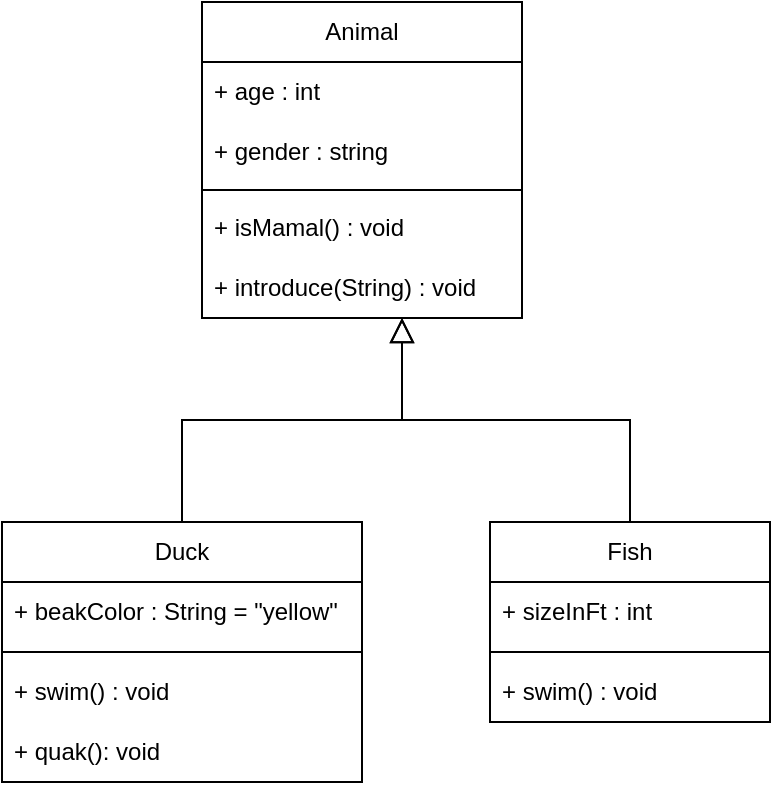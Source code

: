 <mxfile version="24.7.8">
  <diagram id="C5RBs43oDa-KdzZeNtuy" name="Page-1">
    <mxGraphModel dx="790" dy="386" grid="1" gridSize="10" guides="1" tooltips="1" connect="1" arrows="1" fold="1" page="1" pageScale="1" pageWidth="827" pageHeight="1169" math="0" shadow="0">
      <root>
        <mxCell id="WIyWlLk6GJQsqaUBKTNV-0" />
        <mxCell id="WIyWlLk6GJQsqaUBKTNV-1" parent="WIyWlLk6GJQsqaUBKTNV-0" />
        <mxCell id="zkfFHV4jXpPFQw0GAbJ--12" value="" style="endArrow=block;endSize=10;endFill=0;shadow=0;strokeWidth=1;rounded=0;curved=0;edgeStyle=elbowEdgeStyle;elbow=vertical;exitX=0.5;exitY=0;exitDx=0;exitDy=0;" parent="WIyWlLk6GJQsqaUBKTNV-1" source="JoObt6vlwn2qARQVcRx--15" edge="1">
          <mxGeometry width="160" relative="1" as="geometry">
            <mxPoint x="190" y="380" as="sourcePoint" />
            <mxPoint x="300" y="278" as="targetPoint" />
          </mxGeometry>
        </mxCell>
        <mxCell id="zkfFHV4jXpPFQw0GAbJ--16" value="" style="endArrow=block;endSize=10;endFill=0;shadow=0;strokeWidth=1;rounded=0;curved=0;edgeStyle=elbowEdgeStyle;elbow=vertical;exitX=0.5;exitY=0;exitDx=0;exitDy=0;" parent="WIyWlLk6GJQsqaUBKTNV-1" source="JoObt6vlwn2qARQVcRx--28" edge="1">
          <mxGeometry width="160" relative="1" as="geometry">
            <mxPoint x="414" y="390" as="sourcePoint" />
            <mxPoint x="300" y="278" as="targetPoint" />
          </mxGeometry>
        </mxCell>
        <mxCell id="JoObt6vlwn2qARQVcRx--2" value="Animal" style="swimlane;fontStyle=0;childLayout=stackLayout;horizontal=1;startSize=30;horizontalStack=0;resizeParent=1;resizeParentMax=0;resizeLast=0;collapsible=1;marginBottom=0;whiteSpace=wrap;html=1;" parent="WIyWlLk6GJQsqaUBKTNV-1" vertex="1">
          <mxGeometry x="200" y="120" width="160" height="158" as="geometry" />
        </mxCell>
        <mxCell id="JoObt6vlwn2qARQVcRx--3" value="+ age : int" style="text;strokeColor=none;fillColor=none;align=left;verticalAlign=middle;spacingLeft=4;spacingRight=4;overflow=hidden;points=[[0,0.5],[1,0.5]];portConstraint=eastwest;rotatable=0;whiteSpace=wrap;html=1;" parent="JoObt6vlwn2qARQVcRx--2" vertex="1">
          <mxGeometry y="30" width="160" height="30" as="geometry" />
        </mxCell>
        <mxCell id="JoObt6vlwn2qARQVcRx--4" value="+ gender : string" style="text;strokeColor=none;fillColor=none;align=left;verticalAlign=middle;spacingLeft=4;spacingRight=4;overflow=hidden;points=[[0,0.5],[1,0.5]];portConstraint=eastwest;rotatable=0;whiteSpace=wrap;html=1;" parent="JoObt6vlwn2qARQVcRx--2" vertex="1">
          <mxGeometry y="60" width="160" height="30" as="geometry" />
        </mxCell>
        <mxCell id="JoObt6vlwn2qARQVcRx--9" value="" style="line;html=1;strokeWidth=1;align=left;verticalAlign=middle;spacingTop=-1;spacingLeft=3;spacingRight=3;rotatable=0;labelPosition=right;points=[];portConstraint=eastwest;" parent="JoObt6vlwn2qARQVcRx--2" vertex="1">
          <mxGeometry y="90" width="160" height="8" as="geometry" />
        </mxCell>
        <mxCell id="JoObt6vlwn2qARQVcRx--5" value="+ isMamal() : void" style="text;strokeColor=none;fillColor=none;align=left;verticalAlign=middle;spacingLeft=4;spacingRight=4;overflow=hidden;points=[[0,0.5],[1,0.5]];portConstraint=eastwest;rotatable=0;whiteSpace=wrap;html=1;" parent="JoObt6vlwn2qARQVcRx--2" vertex="1">
          <mxGeometry y="98" width="160" height="30" as="geometry" />
        </mxCell>
        <mxCell id="JoObt6vlwn2qARQVcRx--13" value="+ introduce(String) : void" style="text;strokeColor=none;fillColor=none;align=left;verticalAlign=middle;spacingLeft=4;spacingRight=4;overflow=hidden;points=[[0,0.5],[1,0.5]];portConstraint=eastwest;rotatable=0;whiteSpace=wrap;html=1;" parent="JoObt6vlwn2qARQVcRx--2" vertex="1">
          <mxGeometry y="128" width="160" height="30" as="geometry" />
        </mxCell>
        <mxCell id="JoObt6vlwn2qARQVcRx--15" value="Duck" style="swimlane;fontStyle=0;childLayout=stackLayout;horizontal=1;startSize=30;horizontalStack=0;resizeParent=1;resizeParentMax=0;resizeLast=0;collapsible=1;marginBottom=0;whiteSpace=wrap;html=1;" parent="WIyWlLk6GJQsqaUBKTNV-1" vertex="1">
          <mxGeometry x="100" y="380" width="180" height="130" as="geometry" />
        </mxCell>
        <mxCell id="JoObt6vlwn2qARQVcRx--16" value="+ beakColor : String = &quot;yellow&quot;" style="text;strokeColor=none;fillColor=none;align=left;verticalAlign=middle;spacingLeft=4;spacingRight=4;overflow=hidden;points=[[0,0.5],[1,0.5]];portConstraint=eastwest;rotatable=0;whiteSpace=wrap;html=1;" parent="JoObt6vlwn2qARQVcRx--15" vertex="1">
          <mxGeometry y="30" width="180" height="30" as="geometry" />
        </mxCell>
        <mxCell id="JoObt6vlwn2qARQVcRx--20" value="" style="line;strokeWidth=1;html=1;" parent="JoObt6vlwn2qARQVcRx--15" vertex="1">
          <mxGeometry y="60" width="180" height="10" as="geometry" />
        </mxCell>
        <mxCell id="JoObt6vlwn2qARQVcRx--18" value="+ swim() : void" style="text;strokeColor=none;fillColor=none;align=left;verticalAlign=middle;spacingLeft=4;spacingRight=4;overflow=hidden;points=[[0,0.5],[1,0.5]];portConstraint=eastwest;rotatable=0;whiteSpace=wrap;html=1;" parent="JoObt6vlwn2qARQVcRx--15" vertex="1">
          <mxGeometry y="70" width="180" height="30" as="geometry" />
        </mxCell>
        <mxCell id="JoObt6vlwn2qARQVcRx--21" value="+ quak(): void" style="text;strokeColor=none;fillColor=none;align=left;verticalAlign=middle;spacingLeft=4;spacingRight=4;overflow=hidden;points=[[0,0.5],[1,0.5]];portConstraint=eastwest;rotatable=0;whiteSpace=wrap;html=1;" parent="JoObt6vlwn2qARQVcRx--15" vertex="1">
          <mxGeometry y="100" width="180" height="30" as="geometry" />
        </mxCell>
        <mxCell id="JoObt6vlwn2qARQVcRx--28" value="Fish" style="swimlane;fontStyle=0;childLayout=stackLayout;horizontal=1;startSize=30;horizontalStack=0;resizeParent=1;resizeParentMax=0;resizeLast=0;collapsible=1;marginBottom=0;whiteSpace=wrap;html=1;" parent="WIyWlLk6GJQsqaUBKTNV-1" vertex="1">
          <mxGeometry x="344" y="380" width="140" height="100" as="geometry" />
        </mxCell>
        <mxCell id="JoObt6vlwn2qARQVcRx--29" value="+ sizeInFt : int" style="text;strokeColor=none;fillColor=none;align=left;verticalAlign=middle;spacingLeft=4;spacingRight=4;overflow=hidden;points=[[0,0.5],[1,0.5]];portConstraint=eastwest;rotatable=0;whiteSpace=wrap;html=1;" parent="JoObt6vlwn2qARQVcRx--28" vertex="1">
          <mxGeometry y="30" width="140" height="30" as="geometry" />
        </mxCell>
        <mxCell id="JoObt6vlwn2qARQVcRx--32" value="" style="line;strokeWidth=1;html=1;" parent="JoObt6vlwn2qARQVcRx--28" vertex="1">
          <mxGeometry y="60" width="140" height="10" as="geometry" />
        </mxCell>
        <mxCell id="JoObt6vlwn2qARQVcRx--30" value="+ swim() : void" style="text;strokeColor=none;fillColor=none;align=left;verticalAlign=middle;spacingLeft=4;spacingRight=4;overflow=hidden;points=[[0,0.5],[1,0.5]];portConstraint=eastwest;rotatable=0;whiteSpace=wrap;html=1;" parent="JoObt6vlwn2qARQVcRx--28" vertex="1">
          <mxGeometry y="70" width="140" height="30" as="geometry" />
        </mxCell>
      </root>
    </mxGraphModel>
  </diagram>
</mxfile>
